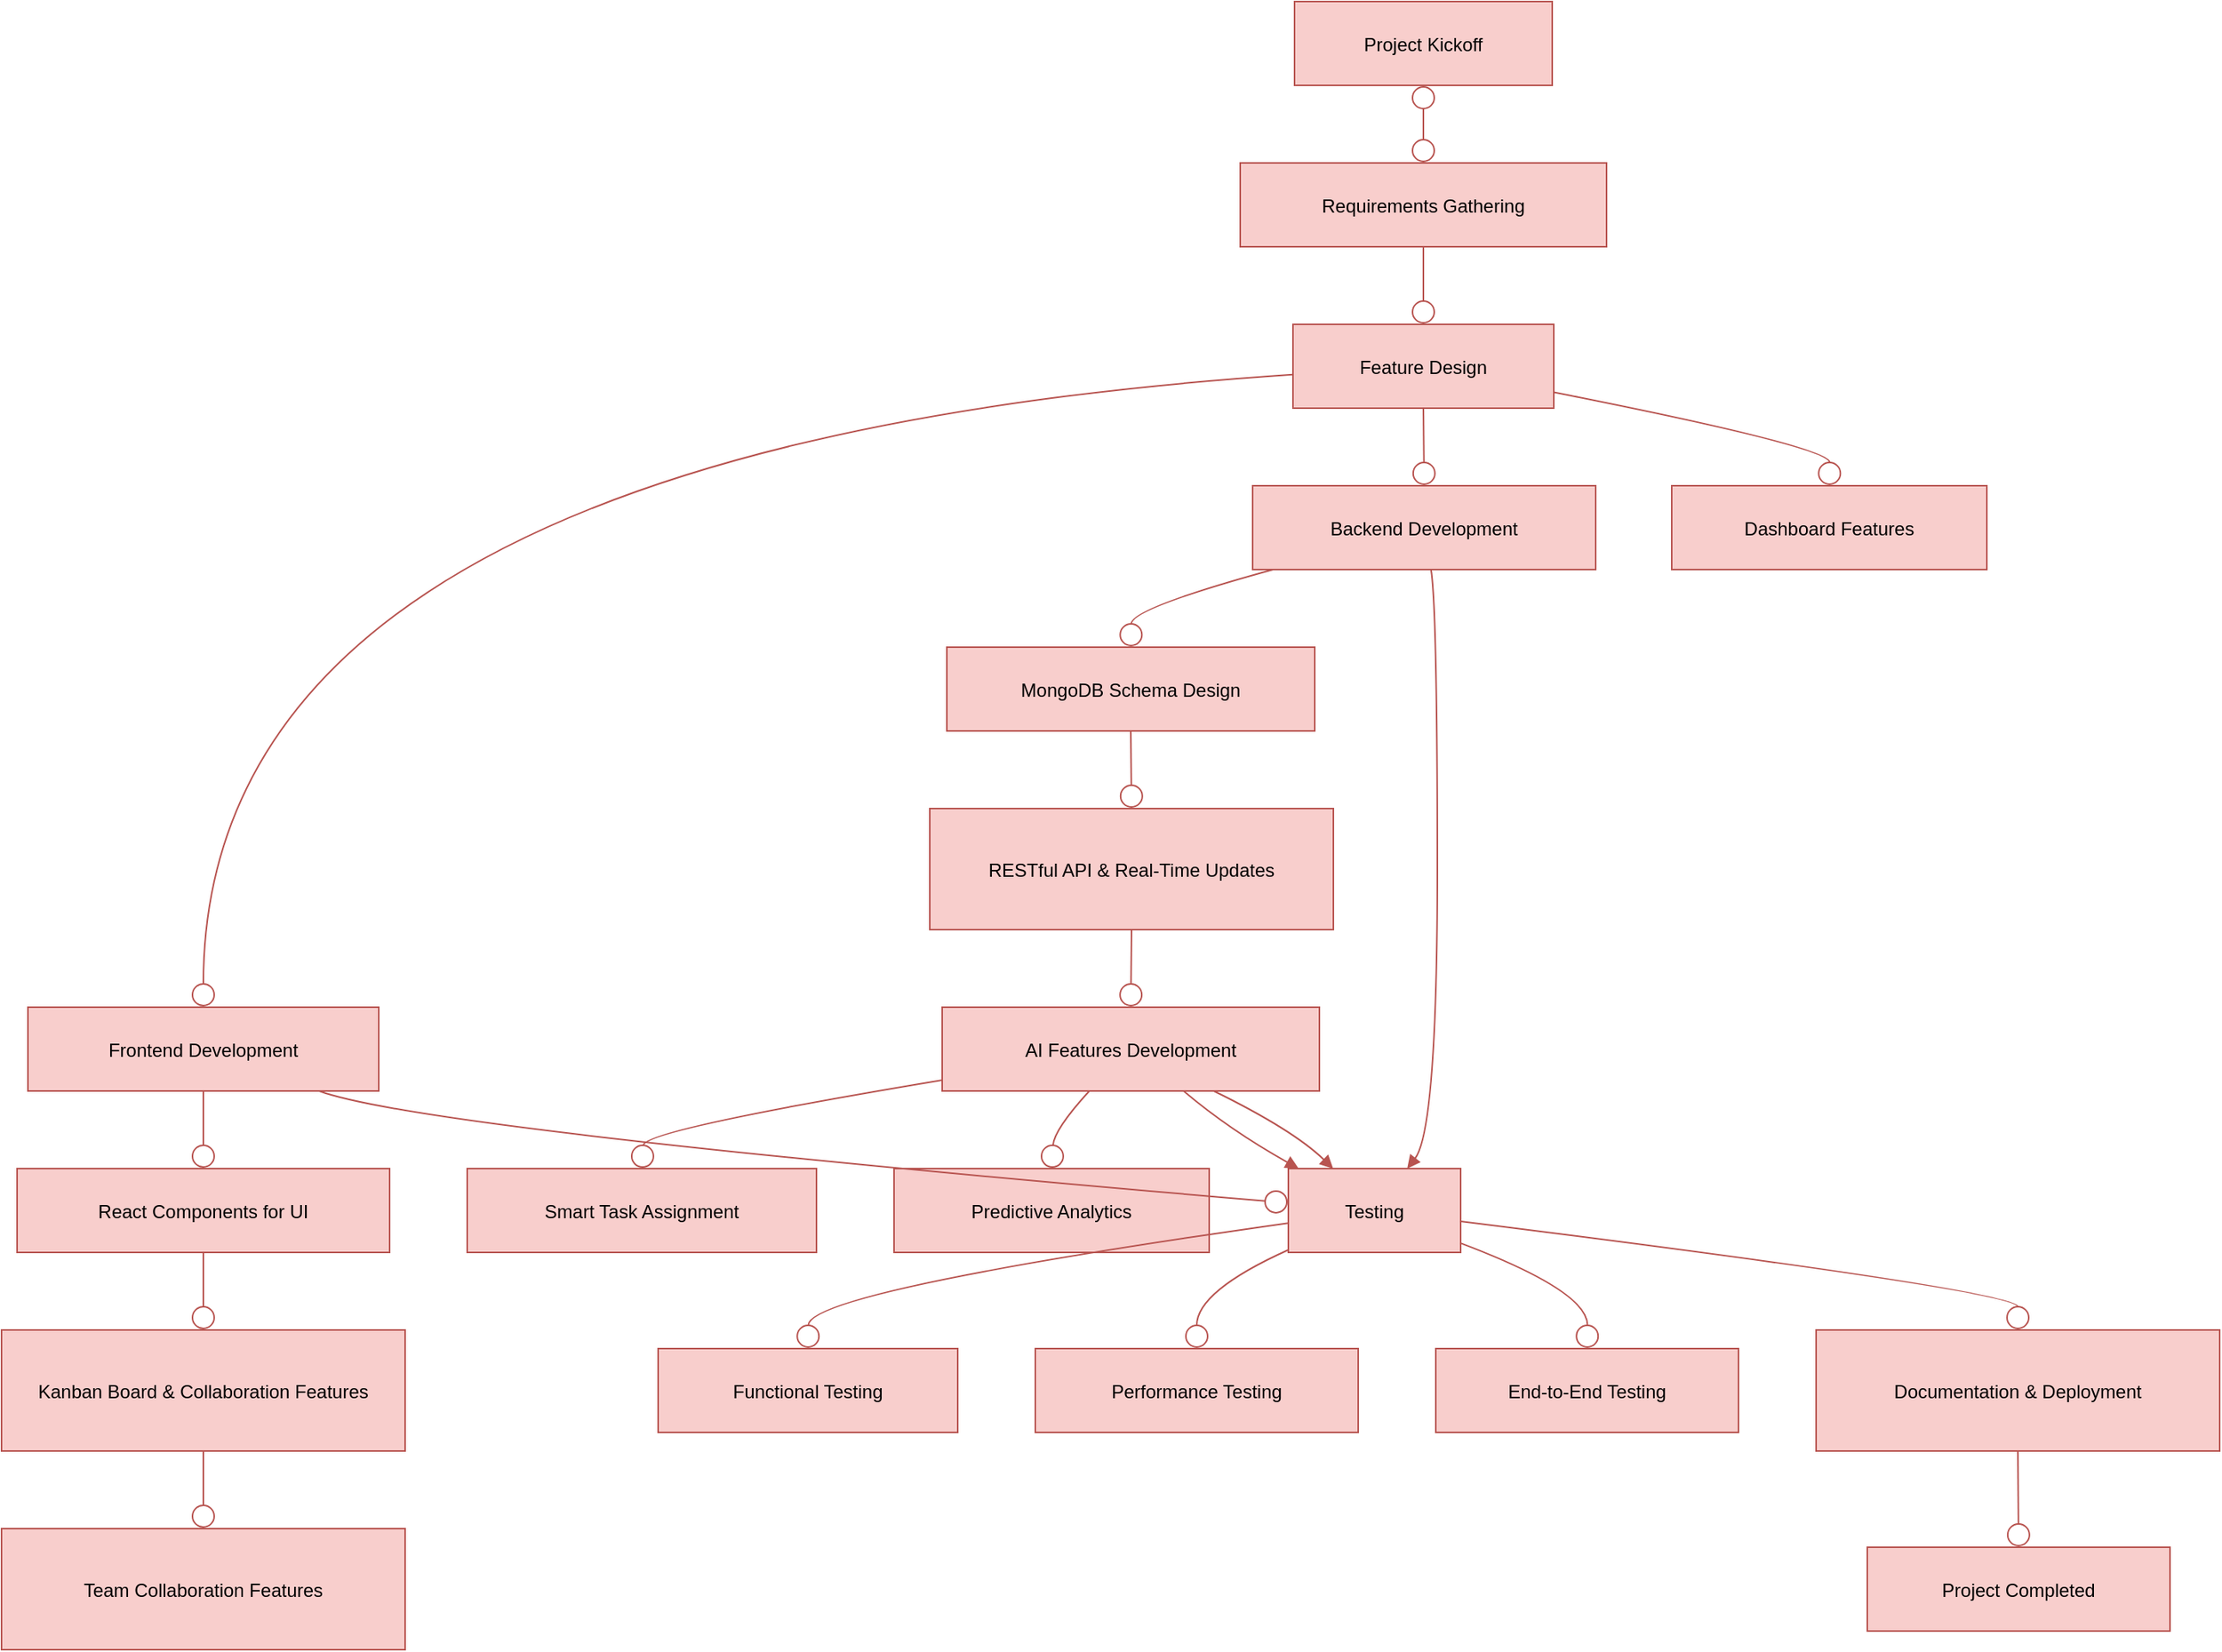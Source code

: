 <mxfile version="26.0.2">
  <diagram name="Page-1" id="jNBsh2G8yLulVsJa_eYQ">
    <mxGraphModel dx="1050" dy="574" grid="1" gridSize="10" guides="1" tooltips="1" connect="1" arrows="1" fold="1" page="1" pageScale="1" pageWidth="850" pageHeight="1100" math="0" shadow="0">
      <root>
        <mxCell id="0" />
        <mxCell id="1" parent="0" />
        <mxCell id="D5Spg7gxs0L6y61oAlbP-1" value="Project Kickoff" style="fillColor=#f8cecc;strokeColor=#b85450;" vertex="1" parent="1">
          <mxGeometry x="853" y="20" width="166" height="54" as="geometry" />
        </mxCell>
        <mxCell id="D5Spg7gxs0L6y61oAlbP-2" value="Requirements Gathering" style="fillColor=#f8cecc;strokeColor=#b85450;" vertex="1" parent="1">
          <mxGeometry x="818" y="124" width="236" height="54" as="geometry" />
        </mxCell>
        <mxCell id="D5Spg7gxs0L6y61oAlbP-3" value="Feature Design" style="fillColor=#f8cecc;strokeColor=#b85450;" vertex="1" parent="1">
          <mxGeometry x="852" y="228" width="168" height="54" as="geometry" />
        </mxCell>
        <mxCell id="D5Spg7gxs0L6y61oAlbP-4" value="Frontend Development" style="fillColor=#f8cecc;strokeColor=#b85450;" vertex="1" parent="1">
          <mxGeometry x="37" y="668" width="226" height="54" as="geometry" />
        </mxCell>
        <mxCell id="D5Spg7gxs0L6y61oAlbP-5" value="Backend Development" style="fillColor=#f8cecc;strokeColor=#b85450;" vertex="1" parent="1">
          <mxGeometry x="826" y="332" width="221" height="54" as="geometry" />
        </mxCell>
        <mxCell id="D5Spg7gxs0L6y61oAlbP-6" value="React Components for UI" style="fillColor=#f8cecc;strokeColor=#b85450;" vertex="1" parent="1">
          <mxGeometry x="30" y="772" width="240" height="54" as="geometry" />
        </mxCell>
        <mxCell id="D5Spg7gxs0L6y61oAlbP-7" value="Kanban Board &amp; Collaboration Features" style="fillColor=#f8cecc;strokeColor=#b85450;" vertex="1" parent="1">
          <mxGeometry x="20" y="876" width="260" height="78" as="geometry" />
        </mxCell>
        <mxCell id="D5Spg7gxs0L6y61oAlbP-8" value="MongoDB Schema Design" style="fillColor=#f8cecc;strokeColor=#b85450;" vertex="1" parent="1">
          <mxGeometry x="629" y="436" width="237" height="54" as="geometry" />
        </mxCell>
        <mxCell id="D5Spg7gxs0L6y61oAlbP-9" value="RESTful API &amp; Real-Time Updates" style="fillColor=#f8cecc;strokeColor=#b85450;" vertex="1" parent="1">
          <mxGeometry x="618" y="540" width="260" height="78" as="geometry" />
        </mxCell>
        <mxCell id="D5Spg7gxs0L6y61oAlbP-10" value="AI Features Development" style="fillColor=#f8cecc;strokeColor=#b85450;" vertex="1" parent="1">
          <mxGeometry x="626" y="668" width="243" height="54" as="geometry" />
        </mxCell>
        <mxCell id="D5Spg7gxs0L6y61oAlbP-11" value="Smart Task Assignment" style="fillColor=#f8cecc;strokeColor=#b85450;" vertex="1" parent="1">
          <mxGeometry x="320" y="772" width="225" height="54" as="geometry" />
        </mxCell>
        <mxCell id="D5Spg7gxs0L6y61oAlbP-12" value="Predictive Analytics" style="fillColor=#f8cecc;strokeColor=#b85450;" vertex="1" parent="1">
          <mxGeometry x="595" y="772" width="203" height="54" as="geometry" />
        </mxCell>
        <mxCell id="D5Spg7gxs0L6y61oAlbP-13" value="Testing" style="fillColor=#f8cecc;strokeColor=#b85450;" vertex="1" parent="1">
          <mxGeometry x="849" y="772" width="111" height="54" as="geometry" />
        </mxCell>
        <mxCell id="D5Spg7gxs0L6y61oAlbP-14" value="Functional Testing" style="fillColor=#f8cecc;strokeColor=#b85450;" vertex="1" parent="1">
          <mxGeometry x="443" y="888" width="193" height="54" as="geometry" />
        </mxCell>
        <mxCell id="D5Spg7gxs0L6y61oAlbP-15" value="Performance Testing" style="fillColor=#f8cecc;strokeColor=#b85450;" vertex="1" parent="1">
          <mxGeometry x="686" y="888" width="208" height="54" as="geometry" />
        </mxCell>
        <mxCell id="D5Spg7gxs0L6y61oAlbP-16" value="End-to-End Testing" style="fillColor=#f8cecc;strokeColor=#b85450;" vertex="1" parent="1">
          <mxGeometry x="944" y="888" width="195" height="54" as="geometry" />
        </mxCell>
        <mxCell id="D5Spg7gxs0L6y61oAlbP-17" value="Documentation &amp; Deployment" style="fillColor=#f8cecc;strokeColor=#b85450;" vertex="1" parent="1">
          <mxGeometry x="1189" y="876" width="260" height="78" as="geometry" />
        </mxCell>
        <mxCell id="D5Spg7gxs0L6y61oAlbP-18" value="Project Completed" style="fillColor=#f8cecc;strokeColor=#b85450;" vertex="1" parent="1">
          <mxGeometry x="1222" y="1016" width="195" height="54" as="geometry" />
        </mxCell>
        <mxCell id="D5Spg7gxs0L6y61oAlbP-19" value="Dashboard Features" style="fillColor=#f8cecc;strokeColor=#b85450;" vertex="1" parent="1">
          <mxGeometry x="1096" y="332" width="203" height="54" as="geometry" />
        </mxCell>
        <mxCell id="D5Spg7gxs0L6y61oAlbP-20" value="Team Collaboration Features" style="fillColor=#f8cecc;strokeColor=#b85450;" vertex="1" parent="1">
          <mxGeometry x="20" y="1004" width="260" height="78" as="geometry" />
        </mxCell>
        <mxCell id="D5Spg7gxs0L6y61oAlbP-21" value="" style="curved=1;startArrow=circle;startFill=0;endArrow=circle;endFill=0;exitX=0.5;exitY=1;entryX=0.5;entryY=0;rounded=0;fillColor=#f8cecc;strokeColor=#b85450;" edge="1" parent="1" source="D5Spg7gxs0L6y61oAlbP-1" target="D5Spg7gxs0L6y61oAlbP-2">
          <mxGeometry relative="1" as="geometry">
            <Array as="points" />
          </mxGeometry>
        </mxCell>
        <mxCell id="D5Spg7gxs0L6y61oAlbP-22" value="" style="curved=1;startArrow=none;endArrow=circle;endFill=0;exitX=0.5;exitY=1;entryX=0.5;entryY=0;rounded=0;fillColor=#f8cecc;strokeColor=#b85450;" edge="1" parent="1" source="D5Spg7gxs0L6y61oAlbP-2" target="D5Spg7gxs0L6y61oAlbP-3">
          <mxGeometry relative="1" as="geometry">
            <Array as="points" />
          </mxGeometry>
        </mxCell>
        <mxCell id="D5Spg7gxs0L6y61oAlbP-23" value="" style="curved=1;startArrow=none;endArrow=circle;endFill=0;exitX=0;exitY=0.6;entryX=0.5;entryY=0;rounded=0;fillColor=#f8cecc;strokeColor=#b85450;" edge="1" parent="1" source="D5Spg7gxs0L6y61oAlbP-3" target="D5Spg7gxs0L6y61oAlbP-4">
          <mxGeometry relative="1" as="geometry">
            <Array as="points">
              <mxPoint x="150" y="307" />
            </Array>
          </mxGeometry>
        </mxCell>
        <mxCell id="D5Spg7gxs0L6y61oAlbP-24" value="" style="curved=1;startArrow=none;endArrow=circle;endFill=0;exitX=0.5;exitY=1;entryX=0.5;entryY=0;rounded=0;fillColor=#f8cecc;strokeColor=#b85450;" edge="1" parent="1" source="D5Spg7gxs0L6y61oAlbP-3" target="D5Spg7gxs0L6y61oAlbP-5">
          <mxGeometry relative="1" as="geometry">
            <Array as="points" />
          </mxGeometry>
        </mxCell>
        <mxCell id="D5Spg7gxs0L6y61oAlbP-25" value="" style="curved=1;startArrow=none;endArrow=circle;endFill=0;exitX=0.5;exitY=1;entryX=0.5;entryY=0;rounded=0;fillColor=#f8cecc;strokeColor=#b85450;" edge="1" parent="1" source="D5Spg7gxs0L6y61oAlbP-4" target="D5Spg7gxs0L6y61oAlbP-6">
          <mxGeometry relative="1" as="geometry">
            <Array as="points" />
          </mxGeometry>
        </mxCell>
        <mxCell id="D5Spg7gxs0L6y61oAlbP-26" value="" style="curved=1;startArrow=none;endArrow=circle;endFill=0;exitX=0.5;exitY=1;entryX=0.5;entryY=0;rounded=0;fillColor=#f8cecc;strokeColor=#b85450;" edge="1" parent="1" source="D5Spg7gxs0L6y61oAlbP-6" target="D5Spg7gxs0L6y61oAlbP-7">
          <mxGeometry relative="1" as="geometry">
            <Array as="points" />
          </mxGeometry>
        </mxCell>
        <mxCell id="D5Spg7gxs0L6y61oAlbP-27" value="" style="curved=1;startArrow=none;endArrow=circle;endFill=0;exitX=0.06;exitY=1;entryX=0.5;entryY=0;rounded=0;fillColor=#f8cecc;strokeColor=#b85450;" edge="1" parent="1" source="D5Spg7gxs0L6y61oAlbP-5" target="D5Spg7gxs0L6y61oAlbP-8">
          <mxGeometry relative="1" as="geometry">
            <Array as="points">
              <mxPoint x="748" y="411" />
            </Array>
          </mxGeometry>
        </mxCell>
        <mxCell id="D5Spg7gxs0L6y61oAlbP-28" value="" style="curved=1;startArrow=none;endArrow=circle;endFill=0;exitX=0.5;exitY=1;entryX=0.5;entryY=0;rounded=0;fillColor=#f8cecc;strokeColor=#b85450;" edge="1" parent="1" source="D5Spg7gxs0L6y61oAlbP-8" target="D5Spg7gxs0L6y61oAlbP-9">
          <mxGeometry relative="1" as="geometry">
            <Array as="points" />
          </mxGeometry>
        </mxCell>
        <mxCell id="D5Spg7gxs0L6y61oAlbP-29" value="" style="curved=1;startArrow=none;endArrow=circle;endFill=0;exitX=0.5;exitY=1;entryX=0.5;entryY=0;rounded=0;fillColor=#f8cecc;strokeColor=#b85450;" edge="1" parent="1" source="D5Spg7gxs0L6y61oAlbP-9" target="D5Spg7gxs0L6y61oAlbP-10">
          <mxGeometry relative="1" as="geometry">
            <Array as="points" />
          </mxGeometry>
        </mxCell>
        <mxCell id="D5Spg7gxs0L6y61oAlbP-30" value="" style="curved=1;startArrow=none;endArrow=circle;endFill=0;exitX=0;exitY=0.87;entryX=0.5;entryY=0;rounded=0;fillColor=#f8cecc;strokeColor=#b85450;" edge="1" parent="1" source="D5Spg7gxs0L6y61oAlbP-10" target="D5Spg7gxs0L6y61oAlbP-11">
          <mxGeometry relative="1" as="geometry">
            <Array as="points">
              <mxPoint x="434" y="747" />
            </Array>
          </mxGeometry>
        </mxCell>
        <mxCell id="D5Spg7gxs0L6y61oAlbP-31" value="" style="curved=1;startArrow=none;endArrow=circle;endFill=0;exitX=0.39;exitY=1;entryX=0.5;entryY=0;rounded=0;fillColor=#f8cecc;strokeColor=#b85450;" edge="1" parent="1" source="D5Spg7gxs0L6y61oAlbP-10" target="D5Spg7gxs0L6y61oAlbP-12">
          <mxGeometry relative="1" as="geometry">
            <Array as="points">
              <mxPoint x="698" y="747" />
            </Array>
          </mxGeometry>
        </mxCell>
        <mxCell id="D5Spg7gxs0L6y61oAlbP-32" value="" style="curved=1;startArrow=none;endArrow=circle;endFill=0;exitX=0.83;exitY=1;entryX=0;entryY=0.41;rounded=0;fillColor=#f8cecc;strokeColor=#b85450;" edge="1" parent="1" source="D5Spg7gxs0L6y61oAlbP-4" target="D5Spg7gxs0L6y61oAlbP-13">
          <mxGeometry relative="1" as="geometry">
            <Array as="points">
              <mxPoint x="292" y="747" />
            </Array>
          </mxGeometry>
        </mxCell>
        <mxCell id="D5Spg7gxs0L6y61oAlbP-33" value="" style="curved=1;startArrow=none;endArrow=block;exitX=0.52;exitY=1;entryX=0.69;entryY=0;rounded=0;fillColor=#f8cecc;strokeColor=#b85450;" edge="1" parent="1" source="D5Spg7gxs0L6y61oAlbP-5" target="D5Spg7gxs0L6y61oAlbP-13">
          <mxGeometry relative="1" as="geometry">
            <Array as="points">
              <mxPoint x="945" y="411" />
              <mxPoint x="945" y="747" />
            </Array>
          </mxGeometry>
        </mxCell>
        <mxCell id="D5Spg7gxs0L6y61oAlbP-34" value="" style="curved=1;startArrow=none;endArrow=block;exitX=0.64;exitY=1;entryX=0.06;entryY=0;rounded=0;fillColor=#f8cecc;strokeColor=#b85450;" edge="1" parent="1" source="D5Spg7gxs0L6y61oAlbP-10" target="D5Spg7gxs0L6y61oAlbP-13">
          <mxGeometry relative="1" as="geometry">
            <Array as="points">
              <mxPoint x="811" y="747" />
            </Array>
          </mxGeometry>
        </mxCell>
        <mxCell id="D5Spg7gxs0L6y61oAlbP-35" value="" style="curved=1;startArrow=none;endArrow=circle;endFill=0;exitX=0;exitY=0.65;entryX=0.5;entryY=0;rounded=0;fillColor=#f8cecc;strokeColor=#b85450;" edge="1" parent="1" source="D5Spg7gxs0L6y61oAlbP-13" target="D5Spg7gxs0L6y61oAlbP-14">
          <mxGeometry relative="1" as="geometry">
            <Array as="points">
              <mxPoint x="540" y="851" />
            </Array>
          </mxGeometry>
        </mxCell>
        <mxCell id="D5Spg7gxs0L6y61oAlbP-36" value="" style="curved=1;startArrow=none;endArrow=circle;endFill=0;exitX=0;exitY=0.97;entryX=0.5;entryY=0;rounded=0;fillColor=#f8cecc;strokeColor=#b85450;" edge="1" parent="1" source="D5Spg7gxs0L6y61oAlbP-13" target="D5Spg7gxs0L6y61oAlbP-15">
          <mxGeometry relative="1" as="geometry">
            <Array as="points">
              <mxPoint x="790" y="851" />
            </Array>
          </mxGeometry>
        </mxCell>
        <mxCell id="D5Spg7gxs0L6y61oAlbP-37" value="" style="curved=1;startArrow=none;endArrow=circle;endFill=0;exitX=1;exitY=0.89;entryX=0.5;entryY=0;rounded=0;fillColor=#f8cecc;strokeColor=#b85450;" edge="1" parent="1" source="D5Spg7gxs0L6y61oAlbP-13" target="D5Spg7gxs0L6y61oAlbP-16">
          <mxGeometry relative="1" as="geometry">
            <Array as="points">
              <mxPoint x="1042" y="851" />
            </Array>
          </mxGeometry>
        </mxCell>
        <mxCell id="D5Spg7gxs0L6y61oAlbP-38" value="" style="curved=1;startArrow=none;endArrow=circle;endFill=0;exitX=1;exitY=0.63;entryX=0.5;entryY=0;rounded=0;fillColor=#f8cecc;strokeColor=#b85450;" edge="1" parent="1" source="D5Spg7gxs0L6y61oAlbP-13" target="D5Spg7gxs0L6y61oAlbP-17">
          <mxGeometry relative="1" as="geometry">
            <Array as="points">
              <mxPoint x="1319" y="851" />
            </Array>
          </mxGeometry>
        </mxCell>
        <mxCell id="D5Spg7gxs0L6y61oAlbP-39" value="" style="curved=1;startArrow=none;endArrow=circle;endFill=0;exitX=0.5;exitY=1;entryX=0.5;entryY=0;rounded=0;fillColor=#f8cecc;strokeColor=#b85450;" edge="1" parent="1" source="D5Spg7gxs0L6y61oAlbP-17" target="D5Spg7gxs0L6y61oAlbP-18">
          <mxGeometry relative="1" as="geometry">
            <Array as="points" />
          </mxGeometry>
        </mxCell>
        <mxCell id="D5Spg7gxs0L6y61oAlbP-40" value="" style="curved=1;startArrow=none;endArrow=circle;endFill=0;exitX=1;exitY=0.81;entryX=0.5;entryY=0;rounded=0;fillColor=#f8cecc;strokeColor=#b85450;" edge="1" parent="1" source="D5Spg7gxs0L6y61oAlbP-3" target="D5Spg7gxs0L6y61oAlbP-19">
          <mxGeometry relative="1" as="geometry">
            <Array as="points">
              <mxPoint x="1198" y="307" />
            </Array>
          </mxGeometry>
        </mxCell>
        <mxCell id="D5Spg7gxs0L6y61oAlbP-41" value="" style="curved=1;startArrow=none;endArrow=circle;endFill=0;exitX=0.5;exitY=1;entryX=0.5;entryY=0;rounded=0;fillColor=#f8cecc;strokeColor=#b85450;" edge="1" parent="1" source="D5Spg7gxs0L6y61oAlbP-7" target="D5Spg7gxs0L6y61oAlbP-20">
          <mxGeometry relative="1" as="geometry">
            <Array as="points" />
          </mxGeometry>
        </mxCell>
        <mxCell id="D5Spg7gxs0L6y61oAlbP-42" value="" style="curved=1;startArrow=none;endArrow=block;exitX=0.72;exitY=1;entryX=0.26;entryY=0;rounded=0;fillColor=#f8cecc;strokeColor=#b85450;" edge="1" parent="1" source="D5Spg7gxs0L6y61oAlbP-10" target="D5Spg7gxs0L6y61oAlbP-13">
          <mxGeometry relative="1" as="geometry">
            <Array as="points">
              <mxPoint x="852" y="747" />
            </Array>
          </mxGeometry>
        </mxCell>
      </root>
    </mxGraphModel>
  </diagram>
</mxfile>
